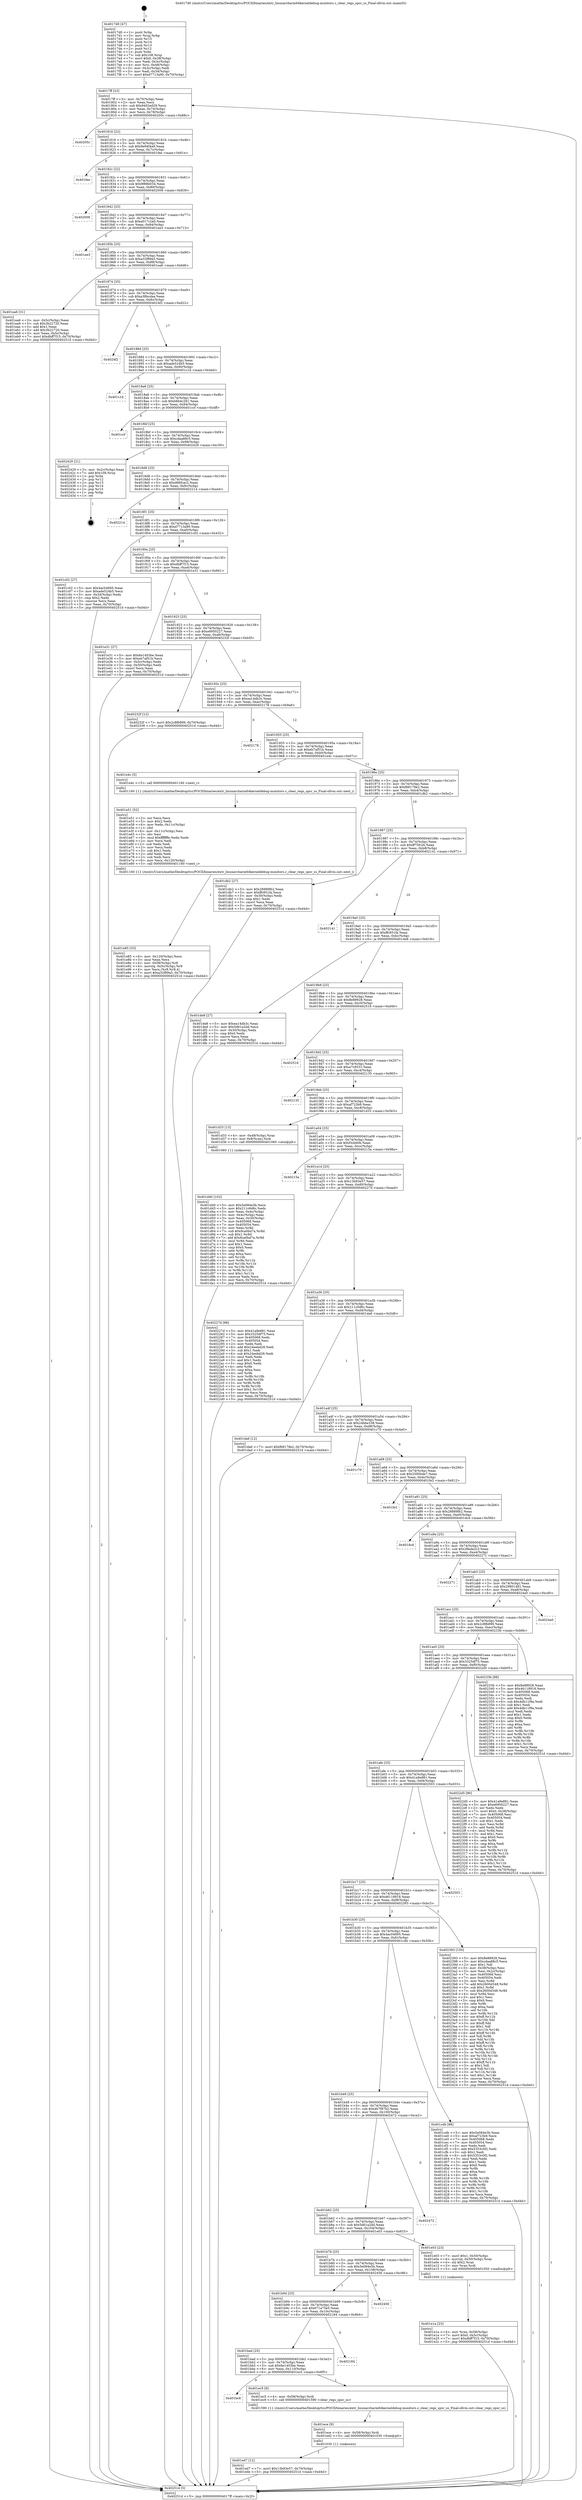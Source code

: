 digraph "0x4017d0" {
  label = "0x4017d0 (/mnt/c/Users/mathe/Desktop/tcc/POCII/binaries/extr_linuxarcharm64kerneldebug-monitors.c_clear_regs_spsr_ss_Final-ollvm.out::main(0))"
  labelloc = "t"
  node[shape=record]

  Entry [label="",width=0.3,height=0.3,shape=circle,fillcolor=black,style=filled]
  "0x4017ff" [label="{
     0x4017ff [23]\l
     | [instrs]\l
     &nbsp;&nbsp;0x4017ff \<+3\>: mov -0x70(%rbp),%eax\l
     &nbsp;&nbsp;0x401802 \<+2\>: mov %eax,%ecx\l
     &nbsp;&nbsp;0x401804 \<+6\>: sub $0x9402ed29,%ecx\l
     &nbsp;&nbsp;0x40180a \<+3\>: mov %eax,-0x74(%rbp)\l
     &nbsp;&nbsp;0x40180d \<+3\>: mov %ecx,-0x78(%rbp)\l
     &nbsp;&nbsp;0x401810 \<+6\>: je 000000000040205c \<main+0x88c\>\l
  }"]
  "0x40205c" [label="{
     0x40205c\l
  }", style=dashed]
  "0x401816" [label="{
     0x401816 [22]\l
     | [instrs]\l
     &nbsp;&nbsp;0x401816 \<+5\>: jmp 000000000040181b \<main+0x4b\>\l
     &nbsp;&nbsp;0x40181b \<+3\>: mov -0x74(%rbp),%eax\l
     &nbsp;&nbsp;0x40181e \<+5\>: sub $0x9e94f4a9,%eax\l
     &nbsp;&nbsp;0x401823 \<+3\>: mov %eax,-0x7c(%rbp)\l
     &nbsp;&nbsp;0x401826 \<+6\>: je 0000000000401fee \<main+0x81e\>\l
  }"]
  Exit [label="",width=0.3,height=0.3,shape=circle,fillcolor=black,style=filled,peripheries=2]
  "0x401fee" [label="{
     0x401fee\l
  }", style=dashed]
  "0x40182c" [label="{
     0x40182c [22]\l
     | [instrs]\l
     &nbsp;&nbsp;0x40182c \<+5\>: jmp 0000000000401831 \<main+0x61\>\l
     &nbsp;&nbsp;0x401831 \<+3\>: mov -0x74(%rbp),%eax\l
     &nbsp;&nbsp;0x401834 \<+5\>: sub $0x9f88b034,%eax\l
     &nbsp;&nbsp;0x401839 \<+3\>: mov %eax,-0x80(%rbp)\l
     &nbsp;&nbsp;0x40183c \<+6\>: je 0000000000402009 \<main+0x839\>\l
  }"]
  "0x401ed7" [label="{
     0x401ed7 [12]\l
     | [instrs]\l
     &nbsp;&nbsp;0x401ed7 \<+7\>: movl $0x13b93e57,-0x70(%rbp)\l
     &nbsp;&nbsp;0x401ede \<+5\>: jmp 000000000040251d \<main+0xd4d\>\l
  }"]
  "0x402009" [label="{
     0x402009\l
  }", style=dashed]
  "0x401842" [label="{
     0x401842 [25]\l
     | [instrs]\l
     &nbsp;&nbsp;0x401842 \<+5\>: jmp 0000000000401847 \<main+0x77\>\l
     &nbsp;&nbsp;0x401847 \<+3\>: mov -0x74(%rbp),%eax\l
     &nbsp;&nbsp;0x40184a \<+5\>: sub $0xa017c2a0,%eax\l
     &nbsp;&nbsp;0x40184f \<+6\>: mov %eax,-0x84(%rbp)\l
     &nbsp;&nbsp;0x401855 \<+6\>: je 0000000000401ee3 \<main+0x713\>\l
  }"]
  "0x401ece" [label="{
     0x401ece [9]\l
     | [instrs]\l
     &nbsp;&nbsp;0x401ece \<+4\>: mov -0x58(%rbp),%rdi\l
     &nbsp;&nbsp;0x401ed2 \<+5\>: call 0000000000401030 \<free@plt\>\l
     | [calls]\l
     &nbsp;&nbsp;0x401030 \{1\} (unknown)\l
  }"]
  "0x401ee3" [label="{
     0x401ee3\l
  }", style=dashed]
  "0x40185b" [label="{
     0x40185b [25]\l
     | [instrs]\l
     &nbsp;&nbsp;0x40185b \<+5\>: jmp 0000000000401860 \<main+0x90\>\l
     &nbsp;&nbsp;0x401860 \<+3\>: mov -0x74(%rbp),%eax\l
     &nbsp;&nbsp;0x401863 \<+5\>: sub $0xa32f89a5,%eax\l
     &nbsp;&nbsp;0x401868 \<+6\>: mov %eax,-0x88(%rbp)\l
     &nbsp;&nbsp;0x40186e \<+6\>: je 0000000000401ea6 \<main+0x6d6\>\l
  }"]
  "0x401bc6" [label="{
     0x401bc6\l
  }", style=dashed]
  "0x401ea6" [label="{
     0x401ea6 [31]\l
     | [instrs]\l
     &nbsp;&nbsp;0x401ea6 \<+3\>: mov -0x5c(%rbp),%eax\l
     &nbsp;&nbsp;0x401ea9 \<+5\>: sub $0x3b22720,%eax\l
     &nbsp;&nbsp;0x401eae \<+3\>: add $0x1,%eax\l
     &nbsp;&nbsp;0x401eb1 \<+5\>: add $0x3b22720,%eax\l
     &nbsp;&nbsp;0x401eb6 \<+3\>: mov %eax,-0x5c(%rbp)\l
     &nbsp;&nbsp;0x401eb9 \<+7\>: movl $0xdbff7f15,-0x70(%rbp)\l
     &nbsp;&nbsp;0x401ec0 \<+5\>: jmp 000000000040251d \<main+0xd4d\>\l
  }"]
  "0x401874" [label="{
     0x401874 [25]\l
     | [instrs]\l
     &nbsp;&nbsp;0x401874 \<+5\>: jmp 0000000000401879 \<main+0xa9\>\l
     &nbsp;&nbsp;0x401879 \<+3\>: mov -0x74(%rbp),%eax\l
     &nbsp;&nbsp;0x40187c \<+5\>: sub $0xa38bcdaa,%eax\l
     &nbsp;&nbsp;0x401881 \<+6\>: mov %eax,-0x8c(%rbp)\l
     &nbsp;&nbsp;0x401887 \<+6\>: je 00000000004024f2 \<main+0xd22\>\l
  }"]
  "0x401ec5" [label="{
     0x401ec5 [9]\l
     | [instrs]\l
     &nbsp;&nbsp;0x401ec5 \<+4\>: mov -0x58(%rbp),%rdi\l
     &nbsp;&nbsp;0x401ec9 \<+5\>: call 0000000000401590 \<clear_regs_spsr_ss\>\l
     | [calls]\l
     &nbsp;&nbsp;0x401590 \{1\} (/mnt/c/Users/mathe/Desktop/tcc/POCII/binaries/extr_linuxarcharm64kerneldebug-monitors.c_clear_regs_spsr_ss_Final-ollvm.out::clear_regs_spsr_ss)\l
  }"]
  "0x4024f2" [label="{
     0x4024f2\l
  }", style=dashed]
  "0x40188d" [label="{
     0x40188d [25]\l
     | [instrs]\l
     &nbsp;&nbsp;0x40188d \<+5\>: jmp 0000000000401892 \<main+0xc2\>\l
     &nbsp;&nbsp;0x401892 \<+3\>: mov -0x74(%rbp),%eax\l
     &nbsp;&nbsp;0x401895 \<+5\>: sub $0xade524b5,%eax\l
     &nbsp;&nbsp;0x40189a \<+6\>: mov %eax,-0x90(%rbp)\l
     &nbsp;&nbsp;0x4018a0 \<+6\>: je 0000000000401c1d \<main+0x44d\>\l
  }"]
  "0x401bad" [label="{
     0x401bad [25]\l
     | [instrs]\l
     &nbsp;&nbsp;0x401bad \<+5\>: jmp 0000000000401bb2 \<main+0x3e2\>\l
     &nbsp;&nbsp;0x401bb2 \<+3\>: mov -0x74(%rbp),%eax\l
     &nbsp;&nbsp;0x401bb5 \<+5\>: sub $0x6e1403be,%eax\l
     &nbsp;&nbsp;0x401bba \<+6\>: mov %eax,-0x110(%rbp)\l
     &nbsp;&nbsp;0x401bc0 \<+6\>: je 0000000000401ec5 \<main+0x6f5\>\l
  }"]
  "0x401c1d" [label="{
     0x401c1d\l
  }", style=dashed]
  "0x4018a6" [label="{
     0x4018a6 [25]\l
     | [instrs]\l
     &nbsp;&nbsp;0x4018a6 \<+5\>: jmp 00000000004018ab \<main+0xdb\>\l
     &nbsp;&nbsp;0x4018ab \<+3\>: mov -0x74(%rbp),%eax\l
     &nbsp;&nbsp;0x4018ae \<+5\>: sub $0xb6b4c281,%eax\l
     &nbsp;&nbsp;0x4018b3 \<+6\>: mov %eax,-0x94(%rbp)\l
     &nbsp;&nbsp;0x4018b9 \<+6\>: je 0000000000401ccf \<main+0x4ff\>\l
  }"]
  "0x402184" [label="{
     0x402184\l
  }", style=dashed]
  "0x401ccf" [label="{
     0x401ccf\l
  }", style=dashed]
  "0x4018bf" [label="{
     0x4018bf [25]\l
     | [instrs]\l
     &nbsp;&nbsp;0x4018bf \<+5\>: jmp 00000000004018c4 \<main+0xf4\>\l
     &nbsp;&nbsp;0x4018c4 \<+3\>: mov -0x74(%rbp),%eax\l
     &nbsp;&nbsp;0x4018c7 \<+5\>: sub $0xcdaa88c5,%eax\l
     &nbsp;&nbsp;0x4018cc \<+6\>: mov %eax,-0x98(%rbp)\l
     &nbsp;&nbsp;0x4018d2 \<+6\>: je 0000000000402429 \<main+0xc59\>\l
  }"]
  "0x401b94" [label="{
     0x401b94 [25]\l
     | [instrs]\l
     &nbsp;&nbsp;0x401b94 \<+5\>: jmp 0000000000401b99 \<main+0x3c9\>\l
     &nbsp;&nbsp;0x401b99 \<+3\>: mov -0x74(%rbp),%eax\l
     &nbsp;&nbsp;0x401b9c \<+5\>: sub $0x671a75e5,%eax\l
     &nbsp;&nbsp;0x401ba1 \<+6\>: mov %eax,-0x10c(%rbp)\l
     &nbsp;&nbsp;0x401ba7 \<+6\>: je 0000000000402184 \<main+0x9b4\>\l
  }"]
  "0x402429" [label="{
     0x402429 [21]\l
     | [instrs]\l
     &nbsp;&nbsp;0x402429 \<+3\>: mov -0x2c(%rbp),%eax\l
     &nbsp;&nbsp;0x40242c \<+7\>: add $0x108,%rsp\l
     &nbsp;&nbsp;0x402433 \<+1\>: pop %rbx\l
     &nbsp;&nbsp;0x402434 \<+2\>: pop %r12\l
     &nbsp;&nbsp;0x402436 \<+2\>: pop %r13\l
     &nbsp;&nbsp;0x402438 \<+2\>: pop %r14\l
     &nbsp;&nbsp;0x40243a \<+2\>: pop %r15\l
     &nbsp;&nbsp;0x40243c \<+1\>: pop %rbp\l
     &nbsp;&nbsp;0x40243d \<+1\>: ret\l
  }"]
  "0x4018d8" [label="{
     0x4018d8 [25]\l
     | [instrs]\l
     &nbsp;&nbsp;0x4018d8 \<+5\>: jmp 00000000004018dd \<main+0x10d\>\l
     &nbsp;&nbsp;0x4018dd \<+3\>: mov -0x74(%rbp),%eax\l
     &nbsp;&nbsp;0x4018e0 \<+5\>: sub $0xd66fcac2,%eax\l
     &nbsp;&nbsp;0x4018e5 \<+6\>: mov %eax,-0x9c(%rbp)\l
     &nbsp;&nbsp;0x4018eb \<+6\>: je 0000000000402214 \<main+0xa44\>\l
  }"]
  "0x402456" [label="{
     0x402456\l
  }", style=dashed]
  "0x402214" [label="{
     0x402214\l
  }", style=dashed]
  "0x4018f1" [label="{
     0x4018f1 [25]\l
     | [instrs]\l
     &nbsp;&nbsp;0x4018f1 \<+5\>: jmp 00000000004018f6 \<main+0x126\>\l
     &nbsp;&nbsp;0x4018f6 \<+3\>: mov -0x74(%rbp),%eax\l
     &nbsp;&nbsp;0x4018f9 \<+5\>: sub $0xd7713a90,%eax\l
     &nbsp;&nbsp;0x4018fe \<+6\>: mov %eax,-0xa0(%rbp)\l
     &nbsp;&nbsp;0x401904 \<+6\>: je 0000000000401c02 \<main+0x432\>\l
  }"]
  "0x401e85" [label="{
     0x401e85 [33]\l
     | [instrs]\l
     &nbsp;&nbsp;0x401e85 \<+6\>: mov -0x120(%rbp),%ecx\l
     &nbsp;&nbsp;0x401e8b \<+3\>: imul %eax,%ecx\l
     &nbsp;&nbsp;0x401e8e \<+4\>: mov -0x58(%rbp),%r8\l
     &nbsp;&nbsp;0x401e92 \<+4\>: movslq -0x5c(%rbp),%r9\l
     &nbsp;&nbsp;0x401e96 \<+4\>: mov %ecx,(%r8,%r9,4)\l
     &nbsp;&nbsp;0x401e9a \<+7\>: movl $0xa32f89a5,-0x70(%rbp)\l
     &nbsp;&nbsp;0x401ea1 \<+5\>: jmp 000000000040251d \<main+0xd4d\>\l
  }"]
  "0x401c02" [label="{
     0x401c02 [27]\l
     | [instrs]\l
     &nbsp;&nbsp;0x401c02 \<+5\>: mov $0x4ac04895,%eax\l
     &nbsp;&nbsp;0x401c07 \<+5\>: mov $0xade524b5,%ecx\l
     &nbsp;&nbsp;0x401c0c \<+3\>: mov -0x34(%rbp),%edx\l
     &nbsp;&nbsp;0x401c0f \<+3\>: cmp $0x2,%edx\l
     &nbsp;&nbsp;0x401c12 \<+3\>: cmovne %ecx,%eax\l
     &nbsp;&nbsp;0x401c15 \<+3\>: mov %eax,-0x70(%rbp)\l
     &nbsp;&nbsp;0x401c18 \<+5\>: jmp 000000000040251d \<main+0xd4d\>\l
  }"]
  "0x40190a" [label="{
     0x40190a [25]\l
     | [instrs]\l
     &nbsp;&nbsp;0x40190a \<+5\>: jmp 000000000040190f \<main+0x13f\>\l
     &nbsp;&nbsp;0x40190f \<+3\>: mov -0x74(%rbp),%eax\l
     &nbsp;&nbsp;0x401912 \<+5\>: sub $0xdbff7f15,%eax\l
     &nbsp;&nbsp;0x401917 \<+6\>: mov %eax,-0xa4(%rbp)\l
     &nbsp;&nbsp;0x40191d \<+6\>: je 0000000000401e31 \<main+0x661\>\l
  }"]
  "0x40251d" [label="{
     0x40251d [5]\l
     | [instrs]\l
     &nbsp;&nbsp;0x40251d \<+5\>: jmp 00000000004017ff \<main+0x2f\>\l
  }"]
  "0x4017d0" [label="{
     0x4017d0 [47]\l
     | [instrs]\l
     &nbsp;&nbsp;0x4017d0 \<+1\>: push %rbp\l
     &nbsp;&nbsp;0x4017d1 \<+3\>: mov %rsp,%rbp\l
     &nbsp;&nbsp;0x4017d4 \<+2\>: push %r15\l
     &nbsp;&nbsp;0x4017d6 \<+2\>: push %r14\l
     &nbsp;&nbsp;0x4017d8 \<+2\>: push %r13\l
     &nbsp;&nbsp;0x4017da \<+2\>: push %r12\l
     &nbsp;&nbsp;0x4017dc \<+1\>: push %rbx\l
     &nbsp;&nbsp;0x4017dd \<+7\>: sub $0x108,%rsp\l
     &nbsp;&nbsp;0x4017e4 \<+7\>: movl $0x0,-0x38(%rbp)\l
     &nbsp;&nbsp;0x4017eb \<+3\>: mov %edi,-0x3c(%rbp)\l
     &nbsp;&nbsp;0x4017ee \<+4\>: mov %rsi,-0x48(%rbp)\l
     &nbsp;&nbsp;0x4017f2 \<+3\>: mov -0x3c(%rbp),%edi\l
     &nbsp;&nbsp;0x4017f5 \<+3\>: mov %edi,-0x34(%rbp)\l
     &nbsp;&nbsp;0x4017f8 \<+7\>: movl $0xd7713a90,-0x70(%rbp)\l
  }"]
  "0x401e51" [label="{
     0x401e51 [52]\l
     | [instrs]\l
     &nbsp;&nbsp;0x401e51 \<+2\>: xor %ecx,%ecx\l
     &nbsp;&nbsp;0x401e53 \<+5\>: mov $0x2,%edx\l
     &nbsp;&nbsp;0x401e58 \<+6\>: mov %edx,-0x11c(%rbp)\l
     &nbsp;&nbsp;0x401e5e \<+1\>: cltd\l
     &nbsp;&nbsp;0x401e5f \<+6\>: mov -0x11c(%rbp),%esi\l
     &nbsp;&nbsp;0x401e65 \<+2\>: idiv %esi\l
     &nbsp;&nbsp;0x401e67 \<+6\>: imul $0xfffffffe,%edx,%edx\l
     &nbsp;&nbsp;0x401e6d \<+2\>: mov %ecx,%edi\l
     &nbsp;&nbsp;0x401e6f \<+2\>: sub %edx,%edi\l
     &nbsp;&nbsp;0x401e71 \<+2\>: mov %ecx,%edx\l
     &nbsp;&nbsp;0x401e73 \<+3\>: sub $0x1,%edx\l
     &nbsp;&nbsp;0x401e76 \<+2\>: add %edx,%edi\l
     &nbsp;&nbsp;0x401e78 \<+2\>: sub %edi,%ecx\l
     &nbsp;&nbsp;0x401e7a \<+6\>: mov %ecx,-0x120(%rbp)\l
     &nbsp;&nbsp;0x401e80 \<+5\>: call 0000000000401160 \<next_i\>\l
     | [calls]\l
     &nbsp;&nbsp;0x401160 \{1\} (/mnt/c/Users/mathe/Desktop/tcc/POCII/binaries/extr_linuxarcharm64kerneldebug-monitors.c_clear_regs_spsr_ss_Final-ollvm.out::next_i)\l
  }"]
  "0x401e31" [label="{
     0x401e31 [27]\l
     | [instrs]\l
     &nbsp;&nbsp;0x401e31 \<+5\>: mov $0x6e1403be,%eax\l
     &nbsp;&nbsp;0x401e36 \<+5\>: mov $0xeb7af51b,%ecx\l
     &nbsp;&nbsp;0x401e3b \<+3\>: mov -0x5c(%rbp),%edx\l
     &nbsp;&nbsp;0x401e3e \<+3\>: cmp -0x50(%rbp),%edx\l
     &nbsp;&nbsp;0x401e41 \<+3\>: cmovl %ecx,%eax\l
     &nbsp;&nbsp;0x401e44 \<+3\>: mov %eax,-0x70(%rbp)\l
     &nbsp;&nbsp;0x401e47 \<+5\>: jmp 000000000040251d \<main+0xd4d\>\l
  }"]
  "0x401923" [label="{
     0x401923 [25]\l
     | [instrs]\l
     &nbsp;&nbsp;0x401923 \<+5\>: jmp 0000000000401928 \<main+0x158\>\l
     &nbsp;&nbsp;0x401928 \<+3\>: mov -0x74(%rbp),%eax\l
     &nbsp;&nbsp;0x40192b \<+5\>: sub $0xe6950227,%eax\l
     &nbsp;&nbsp;0x401930 \<+6\>: mov %eax,-0xa8(%rbp)\l
     &nbsp;&nbsp;0x401936 \<+6\>: je 000000000040232f \<main+0xb5f\>\l
  }"]
  "0x401e1a" [label="{
     0x401e1a [23]\l
     | [instrs]\l
     &nbsp;&nbsp;0x401e1a \<+4\>: mov %rax,-0x58(%rbp)\l
     &nbsp;&nbsp;0x401e1e \<+7\>: movl $0x0,-0x5c(%rbp)\l
     &nbsp;&nbsp;0x401e25 \<+7\>: movl $0xdbff7f15,-0x70(%rbp)\l
     &nbsp;&nbsp;0x401e2c \<+5\>: jmp 000000000040251d \<main+0xd4d\>\l
  }"]
  "0x40232f" [label="{
     0x40232f [12]\l
     | [instrs]\l
     &nbsp;&nbsp;0x40232f \<+7\>: movl $0x2c8fb899,-0x70(%rbp)\l
     &nbsp;&nbsp;0x402336 \<+5\>: jmp 000000000040251d \<main+0xd4d\>\l
  }"]
  "0x40193c" [label="{
     0x40193c [25]\l
     | [instrs]\l
     &nbsp;&nbsp;0x40193c \<+5\>: jmp 0000000000401941 \<main+0x171\>\l
     &nbsp;&nbsp;0x401941 \<+3\>: mov -0x74(%rbp),%eax\l
     &nbsp;&nbsp;0x401944 \<+5\>: sub $0xea14db3c,%eax\l
     &nbsp;&nbsp;0x401949 \<+6\>: mov %eax,-0xac(%rbp)\l
     &nbsp;&nbsp;0x40194f \<+6\>: je 0000000000402178 \<main+0x9a8\>\l
  }"]
  "0x401b7b" [label="{
     0x401b7b [25]\l
     | [instrs]\l
     &nbsp;&nbsp;0x401b7b \<+5\>: jmp 0000000000401b80 \<main+0x3b0\>\l
     &nbsp;&nbsp;0x401b80 \<+3\>: mov -0x74(%rbp),%eax\l
     &nbsp;&nbsp;0x401b83 \<+5\>: sub $0x5e084e3b,%eax\l
     &nbsp;&nbsp;0x401b88 \<+6\>: mov %eax,-0x108(%rbp)\l
     &nbsp;&nbsp;0x401b8e \<+6\>: je 0000000000402456 \<main+0xc86\>\l
  }"]
  "0x402178" [label="{
     0x402178\l
  }", style=dashed]
  "0x401955" [label="{
     0x401955 [25]\l
     | [instrs]\l
     &nbsp;&nbsp;0x401955 \<+5\>: jmp 000000000040195a \<main+0x18a\>\l
     &nbsp;&nbsp;0x40195a \<+3\>: mov -0x74(%rbp),%eax\l
     &nbsp;&nbsp;0x40195d \<+5\>: sub $0xeb7af51b,%eax\l
     &nbsp;&nbsp;0x401962 \<+6\>: mov %eax,-0xb0(%rbp)\l
     &nbsp;&nbsp;0x401968 \<+6\>: je 0000000000401e4c \<main+0x67c\>\l
  }"]
  "0x401e03" [label="{
     0x401e03 [23]\l
     | [instrs]\l
     &nbsp;&nbsp;0x401e03 \<+7\>: movl $0x1,-0x50(%rbp)\l
     &nbsp;&nbsp;0x401e0a \<+4\>: movslq -0x50(%rbp),%rax\l
     &nbsp;&nbsp;0x401e0e \<+4\>: shl $0x2,%rax\l
     &nbsp;&nbsp;0x401e12 \<+3\>: mov %rax,%rdi\l
     &nbsp;&nbsp;0x401e15 \<+5\>: call 0000000000401050 \<malloc@plt\>\l
     | [calls]\l
     &nbsp;&nbsp;0x401050 \{1\} (unknown)\l
  }"]
  "0x401e4c" [label="{
     0x401e4c [5]\l
     | [instrs]\l
     &nbsp;&nbsp;0x401e4c \<+5\>: call 0000000000401160 \<next_i\>\l
     | [calls]\l
     &nbsp;&nbsp;0x401160 \{1\} (/mnt/c/Users/mathe/Desktop/tcc/POCII/binaries/extr_linuxarcharm64kerneldebug-monitors.c_clear_regs_spsr_ss_Final-ollvm.out::next_i)\l
  }"]
  "0x40196e" [label="{
     0x40196e [25]\l
     | [instrs]\l
     &nbsp;&nbsp;0x40196e \<+5\>: jmp 0000000000401973 \<main+0x1a3\>\l
     &nbsp;&nbsp;0x401973 \<+3\>: mov -0x74(%rbp),%eax\l
     &nbsp;&nbsp;0x401976 \<+5\>: sub $0xf68179e2,%eax\l
     &nbsp;&nbsp;0x40197b \<+6\>: mov %eax,-0xb4(%rbp)\l
     &nbsp;&nbsp;0x401981 \<+6\>: je 0000000000401db2 \<main+0x5e2\>\l
  }"]
  "0x401b62" [label="{
     0x401b62 [25]\l
     | [instrs]\l
     &nbsp;&nbsp;0x401b62 \<+5\>: jmp 0000000000401b67 \<main+0x397\>\l
     &nbsp;&nbsp;0x401b67 \<+3\>: mov -0x74(%rbp),%eax\l
     &nbsp;&nbsp;0x401b6a \<+5\>: sub $0x5d61a2dd,%eax\l
     &nbsp;&nbsp;0x401b6f \<+6\>: mov %eax,-0x104(%rbp)\l
     &nbsp;&nbsp;0x401b75 \<+6\>: je 0000000000401e03 \<main+0x633\>\l
  }"]
  "0x401db2" [label="{
     0x401db2 [27]\l
     | [instrs]\l
     &nbsp;&nbsp;0x401db2 \<+5\>: mov $0x28889fb2,%eax\l
     &nbsp;&nbsp;0x401db7 \<+5\>: mov $0xffc951fa,%ecx\l
     &nbsp;&nbsp;0x401dbc \<+3\>: mov -0x30(%rbp),%edx\l
     &nbsp;&nbsp;0x401dbf \<+3\>: cmp $0x1,%edx\l
     &nbsp;&nbsp;0x401dc2 \<+3\>: cmovl %ecx,%eax\l
     &nbsp;&nbsp;0x401dc5 \<+3\>: mov %eax,-0x70(%rbp)\l
     &nbsp;&nbsp;0x401dc8 \<+5\>: jmp 000000000040251d \<main+0xd4d\>\l
  }"]
  "0x401987" [label="{
     0x401987 [25]\l
     | [instrs]\l
     &nbsp;&nbsp;0x401987 \<+5\>: jmp 000000000040198c \<main+0x1bc\>\l
     &nbsp;&nbsp;0x40198c \<+3\>: mov -0x74(%rbp),%eax\l
     &nbsp;&nbsp;0x40198f \<+5\>: sub $0xff75fc2b,%eax\l
     &nbsp;&nbsp;0x401994 \<+6\>: mov %eax,-0xb8(%rbp)\l
     &nbsp;&nbsp;0x40199a \<+6\>: je 0000000000402141 \<main+0x971\>\l
  }"]
  "0x402472" [label="{
     0x402472\l
  }", style=dashed]
  "0x402141" [label="{
     0x402141\l
  }", style=dashed]
  "0x4019a0" [label="{
     0x4019a0 [25]\l
     | [instrs]\l
     &nbsp;&nbsp;0x4019a0 \<+5\>: jmp 00000000004019a5 \<main+0x1d5\>\l
     &nbsp;&nbsp;0x4019a5 \<+3\>: mov -0x74(%rbp),%eax\l
     &nbsp;&nbsp;0x4019a8 \<+5\>: sub $0xffc951fa,%eax\l
     &nbsp;&nbsp;0x4019ad \<+6\>: mov %eax,-0xbc(%rbp)\l
     &nbsp;&nbsp;0x4019b3 \<+6\>: je 0000000000401de8 \<main+0x618\>\l
  }"]
  "0x401d40" [label="{
     0x401d40 [102]\l
     | [instrs]\l
     &nbsp;&nbsp;0x401d40 \<+5\>: mov $0x5e084e3b,%ecx\l
     &nbsp;&nbsp;0x401d45 \<+5\>: mov $0x211c6d6c,%edx\l
     &nbsp;&nbsp;0x401d4a \<+3\>: mov %eax,-0x4c(%rbp)\l
     &nbsp;&nbsp;0x401d4d \<+3\>: mov -0x4c(%rbp),%eax\l
     &nbsp;&nbsp;0x401d50 \<+3\>: mov %eax,-0x30(%rbp)\l
     &nbsp;&nbsp;0x401d53 \<+7\>: mov 0x405068,%eax\l
     &nbsp;&nbsp;0x401d5a \<+7\>: mov 0x405054,%esi\l
     &nbsp;&nbsp;0x401d61 \<+3\>: mov %eax,%r8d\l
     &nbsp;&nbsp;0x401d64 \<+7\>: sub $0x9ca0bd7a,%r8d\l
     &nbsp;&nbsp;0x401d6b \<+4\>: sub $0x1,%r8d\l
     &nbsp;&nbsp;0x401d6f \<+7\>: add $0x9ca0bd7a,%r8d\l
     &nbsp;&nbsp;0x401d76 \<+4\>: imul %r8d,%eax\l
     &nbsp;&nbsp;0x401d7a \<+3\>: and $0x1,%eax\l
     &nbsp;&nbsp;0x401d7d \<+3\>: cmp $0x0,%eax\l
     &nbsp;&nbsp;0x401d80 \<+4\>: sete %r9b\l
     &nbsp;&nbsp;0x401d84 \<+3\>: cmp $0xa,%esi\l
     &nbsp;&nbsp;0x401d87 \<+4\>: setl %r10b\l
     &nbsp;&nbsp;0x401d8b \<+3\>: mov %r9b,%r11b\l
     &nbsp;&nbsp;0x401d8e \<+3\>: and %r10b,%r11b\l
     &nbsp;&nbsp;0x401d91 \<+3\>: xor %r10b,%r9b\l
     &nbsp;&nbsp;0x401d94 \<+3\>: or %r9b,%r11b\l
     &nbsp;&nbsp;0x401d97 \<+4\>: test $0x1,%r11b\l
     &nbsp;&nbsp;0x401d9b \<+3\>: cmovne %edx,%ecx\l
     &nbsp;&nbsp;0x401d9e \<+3\>: mov %ecx,-0x70(%rbp)\l
     &nbsp;&nbsp;0x401da1 \<+5\>: jmp 000000000040251d \<main+0xd4d\>\l
  }"]
  "0x401de8" [label="{
     0x401de8 [27]\l
     | [instrs]\l
     &nbsp;&nbsp;0x401de8 \<+5\>: mov $0xea14db3c,%eax\l
     &nbsp;&nbsp;0x401ded \<+5\>: mov $0x5d61a2dd,%ecx\l
     &nbsp;&nbsp;0x401df2 \<+3\>: mov -0x30(%rbp),%edx\l
     &nbsp;&nbsp;0x401df5 \<+3\>: cmp $0x0,%edx\l
     &nbsp;&nbsp;0x401df8 \<+3\>: cmove %ecx,%eax\l
     &nbsp;&nbsp;0x401dfb \<+3\>: mov %eax,-0x70(%rbp)\l
     &nbsp;&nbsp;0x401dfe \<+5\>: jmp 000000000040251d \<main+0xd4d\>\l
  }"]
  "0x4019b9" [label="{
     0x4019b9 [25]\l
     | [instrs]\l
     &nbsp;&nbsp;0x4019b9 \<+5\>: jmp 00000000004019be \<main+0x1ee\>\l
     &nbsp;&nbsp;0x4019be \<+3\>: mov -0x74(%rbp),%eax\l
     &nbsp;&nbsp;0x4019c1 \<+5\>: sub $0x8e88928,%eax\l
     &nbsp;&nbsp;0x4019c6 \<+6\>: mov %eax,-0xc0(%rbp)\l
     &nbsp;&nbsp;0x4019cc \<+6\>: je 0000000000402516 \<main+0xd46\>\l
  }"]
  "0x401b49" [label="{
     0x401b49 [25]\l
     | [instrs]\l
     &nbsp;&nbsp;0x401b49 \<+5\>: jmp 0000000000401b4e \<main+0x37e\>\l
     &nbsp;&nbsp;0x401b4e \<+3\>: mov -0x74(%rbp),%eax\l
     &nbsp;&nbsp;0x401b51 \<+5\>: sub $0x4b7f97b2,%eax\l
     &nbsp;&nbsp;0x401b56 \<+6\>: mov %eax,-0x100(%rbp)\l
     &nbsp;&nbsp;0x401b5c \<+6\>: je 0000000000402472 \<main+0xca2\>\l
  }"]
  "0x402516" [label="{
     0x402516\l
  }", style=dashed]
  "0x4019d2" [label="{
     0x4019d2 [25]\l
     | [instrs]\l
     &nbsp;&nbsp;0x4019d2 \<+5\>: jmp 00000000004019d7 \<main+0x207\>\l
     &nbsp;&nbsp;0x4019d7 \<+3\>: mov -0x74(%rbp),%eax\l
     &nbsp;&nbsp;0x4019da \<+5\>: sub $0xa7c9331,%eax\l
     &nbsp;&nbsp;0x4019df \<+6\>: mov %eax,-0xc4(%rbp)\l
     &nbsp;&nbsp;0x4019e5 \<+6\>: je 0000000000402135 \<main+0x965\>\l
  }"]
  "0x401cdb" [label="{
     0x401cdb [88]\l
     | [instrs]\l
     &nbsp;&nbsp;0x401cdb \<+5\>: mov $0x5e084e3b,%eax\l
     &nbsp;&nbsp;0x401ce0 \<+5\>: mov $0xaf723b9,%ecx\l
     &nbsp;&nbsp;0x401ce5 \<+7\>: mov 0x405068,%edx\l
     &nbsp;&nbsp;0x401cec \<+7\>: mov 0x405054,%esi\l
     &nbsp;&nbsp;0x401cf3 \<+2\>: mov %edx,%edi\l
     &nbsp;&nbsp;0x401cf5 \<+6\>: add $0x5353c0f2,%edi\l
     &nbsp;&nbsp;0x401cfb \<+3\>: sub $0x1,%edi\l
     &nbsp;&nbsp;0x401cfe \<+6\>: sub $0x5353c0f2,%edi\l
     &nbsp;&nbsp;0x401d04 \<+3\>: imul %edi,%edx\l
     &nbsp;&nbsp;0x401d07 \<+3\>: and $0x1,%edx\l
     &nbsp;&nbsp;0x401d0a \<+3\>: cmp $0x0,%edx\l
     &nbsp;&nbsp;0x401d0d \<+4\>: sete %r8b\l
     &nbsp;&nbsp;0x401d11 \<+3\>: cmp $0xa,%esi\l
     &nbsp;&nbsp;0x401d14 \<+4\>: setl %r9b\l
     &nbsp;&nbsp;0x401d18 \<+3\>: mov %r8b,%r10b\l
     &nbsp;&nbsp;0x401d1b \<+3\>: and %r9b,%r10b\l
     &nbsp;&nbsp;0x401d1e \<+3\>: xor %r9b,%r8b\l
     &nbsp;&nbsp;0x401d21 \<+3\>: or %r8b,%r10b\l
     &nbsp;&nbsp;0x401d24 \<+4\>: test $0x1,%r10b\l
     &nbsp;&nbsp;0x401d28 \<+3\>: cmovne %ecx,%eax\l
     &nbsp;&nbsp;0x401d2b \<+3\>: mov %eax,-0x70(%rbp)\l
     &nbsp;&nbsp;0x401d2e \<+5\>: jmp 000000000040251d \<main+0xd4d\>\l
  }"]
  "0x402135" [label="{
     0x402135\l
  }", style=dashed]
  "0x4019eb" [label="{
     0x4019eb [25]\l
     | [instrs]\l
     &nbsp;&nbsp;0x4019eb \<+5\>: jmp 00000000004019f0 \<main+0x220\>\l
     &nbsp;&nbsp;0x4019f0 \<+3\>: mov -0x74(%rbp),%eax\l
     &nbsp;&nbsp;0x4019f3 \<+5\>: sub $0xaf723b9,%eax\l
     &nbsp;&nbsp;0x4019f8 \<+6\>: mov %eax,-0xc8(%rbp)\l
     &nbsp;&nbsp;0x4019fe \<+6\>: je 0000000000401d33 \<main+0x563\>\l
  }"]
  "0x401b30" [label="{
     0x401b30 [25]\l
     | [instrs]\l
     &nbsp;&nbsp;0x401b30 \<+5\>: jmp 0000000000401b35 \<main+0x365\>\l
     &nbsp;&nbsp;0x401b35 \<+3\>: mov -0x74(%rbp),%eax\l
     &nbsp;&nbsp;0x401b38 \<+5\>: sub $0x4ac04895,%eax\l
     &nbsp;&nbsp;0x401b3d \<+6\>: mov %eax,-0xfc(%rbp)\l
     &nbsp;&nbsp;0x401b43 \<+6\>: je 0000000000401cdb \<main+0x50b\>\l
  }"]
  "0x401d33" [label="{
     0x401d33 [13]\l
     | [instrs]\l
     &nbsp;&nbsp;0x401d33 \<+4\>: mov -0x48(%rbp),%rax\l
     &nbsp;&nbsp;0x401d37 \<+4\>: mov 0x8(%rax),%rdi\l
     &nbsp;&nbsp;0x401d3b \<+5\>: call 0000000000401060 \<atoi@plt\>\l
     | [calls]\l
     &nbsp;&nbsp;0x401060 \{1\} (unknown)\l
  }"]
  "0x401a04" [label="{
     0x401a04 [25]\l
     | [instrs]\l
     &nbsp;&nbsp;0x401a04 \<+5\>: jmp 0000000000401a09 \<main+0x239\>\l
     &nbsp;&nbsp;0x401a09 \<+3\>: mov -0x74(%rbp),%eax\l
     &nbsp;&nbsp;0x401a0c \<+5\>: sub $0xf3cb60b,%eax\l
     &nbsp;&nbsp;0x401a11 \<+6\>: mov %eax,-0xcc(%rbp)\l
     &nbsp;&nbsp;0x401a17 \<+6\>: je 000000000040215a \<main+0x98a\>\l
  }"]
  "0x402393" [label="{
     0x402393 [150]\l
     | [instrs]\l
     &nbsp;&nbsp;0x402393 \<+5\>: mov $0x8e88928,%eax\l
     &nbsp;&nbsp;0x402398 \<+5\>: mov $0xcdaa88c5,%ecx\l
     &nbsp;&nbsp;0x40239d \<+2\>: mov $0x1,%dl\l
     &nbsp;&nbsp;0x40239f \<+3\>: mov -0x38(%rbp),%esi\l
     &nbsp;&nbsp;0x4023a2 \<+3\>: mov %esi,-0x2c(%rbp)\l
     &nbsp;&nbsp;0x4023a5 \<+7\>: mov 0x405068,%esi\l
     &nbsp;&nbsp;0x4023ac \<+7\>: mov 0x405054,%edi\l
     &nbsp;&nbsp;0x4023b3 \<+3\>: mov %esi,%r8d\l
     &nbsp;&nbsp;0x4023b6 \<+7\>: add $0x2600d348,%r8d\l
     &nbsp;&nbsp;0x4023bd \<+4\>: sub $0x1,%r8d\l
     &nbsp;&nbsp;0x4023c1 \<+7\>: sub $0x2600d348,%r8d\l
     &nbsp;&nbsp;0x4023c8 \<+4\>: imul %r8d,%esi\l
     &nbsp;&nbsp;0x4023cc \<+3\>: and $0x1,%esi\l
     &nbsp;&nbsp;0x4023cf \<+3\>: cmp $0x0,%esi\l
     &nbsp;&nbsp;0x4023d2 \<+4\>: sete %r9b\l
     &nbsp;&nbsp;0x4023d6 \<+3\>: cmp $0xa,%edi\l
     &nbsp;&nbsp;0x4023d9 \<+4\>: setl %r10b\l
     &nbsp;&nbsp;0x4023dd \<+3\>: mov %r9b,%r11b\l
     &nbsp;&nbsp;0x4023e0 \<+4\>: xor $0xff,%r11b\l
     &nbsp;&nbsp;0x4023e4 \<+3\>: mov %r10b,%bl\l
     &nbsp;&nbsp;0x4023e7 \<+3\>: xor $0xff,%bl\l
     &nbsp;&nbsp;0x4023ea \<+3\>: xor $0x1,%dl\l
     &nbsp;&nbsp;0x4023ed \<+3\>: mov %r11b,%r14b\l
     &nbsp;&nbsp;0x4023f0 \<+4\>: and $0xff,%r14b\l
     &nbsp;&nbsp;0x4023f4 \<+3\>: and %dl,%r9b\l
     &nbsp;&nbsp;0x4023f7 \<+3\>: mov %bl,%r15b\l
     &nbsp;&nbsp;0x4023fa \<+4\>: and $0xff,%r15b\l
     &nbsp;&nbsp;0x4023fe \<+3\>: and %dl,%r10b\l
     &nbsp;&nbsp;0x402401 \<+3\>: or %r9b,%r14b\l
     &nbsp;&nbsp;0x402404 \<+3\>: or %r10b,%r15b\l
     &nbsp;&nbsp;0x402407 \<+3\>: xor %r15b,%r14b\l
     &nbsp;&nbsp;0x40240a \<+3\>: or %bl,%r11b\l
     &nbsp;&nbsp;0x40240d \<+4\>: xor $0xff,%r11b\l
     &nbsp;&nbsp;0x402411 \<+3\>: or $0x1,%dl\l
     &nbsp;&nbsp;0x402414 \<+3\>: and %dl,%r11b\l
     &nbsp;&nbsp;0x402417 \<+3\>: or %r11b,%r14b\l
     &nbsp;&nbsp;0x40241a \<+4\>: test $0x1,%r14b\l
     &nbsp;&nbsp;0x40241e \<+3\>: cmovne %ecx,%eax\l
     &nbsp;&nbsp;0x402421 \<+3\>: mov %eax,-0x70(%rbp)\l
     &nbsp;&nbsp;0x402424 \<+5\>: jmp 000000000040251d \<main+0xd4d\>\l
  }"]
  "0x40215a" [label="{
     0x40215a\l
  }", style=dashed]
  "0x401a1d" [label="{
     0x401a1d [25]\l
     | [instrs]\l
     &nbsp;&nbsp;0x401a1d \<+5\>: jmp 0000000000401a22 \<main+0x252\>\l
     &nbsp;&nbsp;0x401a22 \<+3\>: mov -0x74(%rbp),%eax\l
     &nbsp;&nbsp;0x401a25 \<+5\>: sub $0x13b93e57,%eax\l
     &nbsp;&nbsp;0x401a2a \<+6\>: mov %eax,-0xd0(%rbp)\l
     &nbsp;&nbsp;0x401a30 \<+6\>: je 000000000040227d \<main+0xaad\>\l
  }"]
  "0x401b17" [label="{
     0x401b17 [25]\l
     | [instrs]\l
     &nbsp;&nbsp;0x401b17 \<+5\>: jmp 0000000000401b1c \<main+0x34c\>\l
     &nbsp;&nbsp;0x401b1c \<+3\>: mov -0x74(%rbp),%eax\l
     &nbsp;&nbsp;0x401b1f \<+5\>: sub $0x46118918,%eax\l
     &nbsp;&nbsp;0x401b24 \<+6\>: mov %eax,-0xf8(%rbp)\l
     &nbsp;&nbsp;0x401b2a \<+6\>: je 0000000000402393 \<main+0xbc3\>\l
  }"]
  "0x40227d" [label="{
     0x40227d [88]\l
     | [instrs]\l
     &nbsp;&nbsp;0x40227d \<+5\>: mov $0x41a9e881,%eax\l
     &nbsp;&nbsp;0x402282 \<+5\>: mov $0x3325df75,%ecx\l
     &nbsp;&nbsp;0x402287 \<+7\>: mov 0x405068,%edx\l
     &nbsp;&nbsp;0x40228e \<+7\>: mov 0x405054,%esi\l
     &nbsp;&nbsp;0x402295 \<+2\>: mov %edx,%edi\l
     &nbsp;&nbsp;0x402297 \<+6\>: add $0x24eebd28,%edi\l
     &nbsp;&nbsp;0x40229d \<+3\>: sub $0x1,%edi\l
     &nbsp;&nbsp;0x4022a0 \<+6\>: sub $0x24eebd28,%edi\l
     &nbsp;&nbsp;0x4022a6 \<+3\>: imul %edi,%edx\l
     &nbsp;&nbsp;0x4022a9 \<+3\>: and $0x1,%edx\l
     &nbsp;&nbsp;0x4022ac \<+3\>: cmp $0x0,%edx\l
     &nbsp;&nbsp;0x4022af \<+4\>: sete %r8b\l
     &nbsp;&nbsp;0x4022b3 \<+3\>: cmp $0xa,%esi\l
     &nbsp;&nbsp;0x4022b6 \<+4\>: setl %r9b\l
     &nbsp;&nbsp;0x4022ba \<+3\>: mov %r8b,%r10b\l
     &nbsp;&nbsp;0x4022bd \<+3\>: and %r9b,%r10b\l
     &nbsp;&nbsp;0x4022c0 \<+3\>: xor %r9b,%r8b\l
     &nbsp;&nbsp;0x4022c3 \<+3\>: or %r8b,%r10b\l
     &nbsp;&nbsp;0x4022c6 \<+4\>: test $0x1,%r10b\l
     &nbsp;&nbsp;0x4022ca \<+3\>: cmovne %ecx,%eax\l
     &nbsp;&nbsp;0x4022cd \<+3\>: mov %eax,-0x70(%rbp)\l
     &nbsp;&nbsp;0x4022d0 \<+5\>: jmp 000000000040251d \<main+0xd4d\>\l
  }"]
  "0x401a36" [label="{
     0x401a36 [25]\l
     | [instrs]\l
     &nbsp;&nbsp;0x401a36 \<+5\>: jmp 0000000000401a3b \<main+0x26b\>\l
     &nbsp;&nbsp;0x401a3b \<+3\>: mov -0x74(%rbp),%eax\l
     &nbsp;&nbsp;0x401a3e \<+5\>: sub $0x211c6d6c,%eax\l
     &nbsp;&nbsp;0x401a43 \<+6\>: mov %eax,-0xd4(%rbp)\l
     &nbsp;&nbsp;0x401a49 \<+6\>: je 0000000000401da6 \<main+0x5d6\>\l
  }"]
  "0x402503" [label="{
     0x402503\l
  }", style=dashed]
  "0x401da6" [label="{
     0x401da6 [12]\l
     | [instrs]\l
     &nbsp;&nbsp;0x401da6 \<+7\>: movl $0xf68179e2,-0x70(%rbp)\l
     &nbsp;&nbsp;0x401dad \<+5\>: jmp 000000000040251d \<main+0xd4d\>\l
  }"]
  "0x401a4f" [label="{
     0x401a4f [25]\l
     | [instrs]\l
     &nbsp;&nbsp;0x401a4f \<+5\>: jmp 0000000000401a54 \<main+0x284\>\l
     &nbsp;&nbsp;0x401a54 \<+3\>: mov -0x74(%rbp),%eax\l
     &nbsp;&nbsp;0x401a57 \<+5\>: sub $0x24bbe338,%eax\l
     &nbsp;&nbsp;0x401a5c \<+6\>: mov %eax,-0xd8(%rbp)\l
     &nbsp;&nbsp;0x401a62 \<+6\>: je 0000000000401c70 \<main+0x4a0\>\l
  }"]
  "0x401afe" [label="{
     0x401afe [25]\l
     | [instrs]\l
     &nbsp;&nbsp;0x401afe \<+5\>: jmp 0000000000401b03 \<main+0x333\>\l
     &nbsp;&nbsp;0x401b03 \<+3\>: mov -0x74(%rbp),%eax\l
     &nbsp;&nbsp;0x401b06 \<+5\>: sub $0x41a9e881,%eax\l
     &nbsp;&nbsp;0x401b0b \<+6\>: mov %eax,-0xf4(%rbp)\l
     &nbsp;&nbsp;0x401b11 \<+6\>: je 0000000000402503 \<main+0xd33\>\l
  }"]
  "0x401c70" [label="{
     0x401c70\l
  }", style=dashed]
  "0x401a68" [label="{
     0x401a68 [25]\l
     | [instrs]\l
     &nbsp;&nbsp;0x401a68 \<+5\>: jmp 0000000000401a6d \<main+0x29d\>\l
     &nbsp;&nbsp;0x401a6d \<+3\>: mov -0x74(%rbp),%eax\l
     &nbsp;&nbsp;0x401a70 \<+5\>: sub $0x2595b4e7,%eax\l
     &nbsp;&nbsp;0x401a75 \<+6\>: mov %eax,-0xdc(%rbp)\l
     &nbsp;&nbsp;0x401a7b \<+6\>: je 0000000000401fe2 \<main+0x812\>\l
  }"]
  "0x4022d5" [label="{
     0x4022d5 [90]\l
     | [instrs]\l
     &nbsp;&nbsp;0x4022d5 \<+5\>: mov $0x41a9e881,%eax\l
     &nbsp;&nbsp;0x4022da \<+5\>: mov $0xe6950227,%ecx\l
     &nbsp;&nbsp;0x4022df \<+2\>: xor %edx,%edx\l
     &nbsp;&nbsp;0x4022e1 \<+7\>: movl $0x0,-0x38(%rbp)\l
     &nbsp;&nbsp;0x4022e8 \<+7\>: mov 0x405068,%esi\l
     &nbsp;&nbsp;0x4022ef \<+7\>: mov 0x405054,%edi\l
     &nbsp;&nbsp;0x4022f6 \<+3\>: sub $0x1,%edx\l
     &nbsp;&nbsp;0x4022f9 \<+3\>: mov %esi,%r8d\l
     &nbsp;&nbsp;0x4022fc \<+3\>: add %edx,%r8d\l
     &nbsp;&nbsp;0x4022ff \<+4\>: imul %r8d,%esi\l
     &nbsp;&nbsp;0x402303 \<+3\>: and $0x1,%esi\l
     &nbsp;&nbsp;0x402306 \<+3\>: cmp $0x0,%esi\l
     &nbsp;&nbsp;0x402309 \<+4\>: sete %r9b\l
     &nbsp;&nbsp;0x40230d \<+3\>: cmp $0xa,%edi\l
     &nbsp;&nbsp;0x402310 \<+4\>: setl %r10b\l
     &nbsp;&nbsp;0x402314 \<+3\>: mov %r9b,%r11b\l
     &nbsp;&nbsp;0x402317 \<+3\>: and %r10b,%r11b\l
     &nbsp;&nbsp;0x40231a \<+3\>: xor %r10b,%r9b\l
     &nbsp;&nbsp;0x40231d \<+3\>: or %r9b,%r11b\l
     &nbsp;&nbsp;0x402320 \<+4\>: test $0x1,%r11b\l
     &nbsp;&nbsp;0x402324 \<+3\>: cmovne %ecx,%eax\l
     &nbsp;&nbsp;0x402327 \<+3\>: mov %eax,-0x70(%rbp)\l
     &nbsp;&nbsp;0x40232a \<+5\>: jmp 000000000040251d \<main+0xd4d\>\l
  }"]
  "0x401fe2" [label="{
     0x401fe2\l
  }", style=dashed]
  "0x401a81" [label="{
     0x401a81 [25]\l
     | [instrs]\l
     &nbsp;&nbsp;0x401a81 \<+5\>: jmp 0000000000401a86 \<main+0x2b6\>\l
     &nbsp;&nbsp;0x401a86 \<+3\>: mov -0x74(%rbp),%eax\l
     &nbsp;&nbsp;0x401a89 \<+5\>: sub $0x28889fb2,%eax\l
     &nbsp;&nbsp;0x401a8e \<+6\>: mov %eax,-0xe0(%rbp)\l
     &nbsp;&nbsp;0x401a94 \<+6\>: je 0000000000401dcd \<main+0x5fd\>\l
  }"]
  "0x401ae5" [label="{
     0x401ae5 [25]\l
     | [instrs]\l
     &nbsp;&nbsp;0x401ae5 \<+5\>: jmp 0000000000401aea \<main+0x31a\>\l
     &nbsp;&nbsp;0x401aea \<+3\>: mov -0x74(%rbp),%eax\l
     &nbsp;&nbsp;0x401aed \<+5\>: sub $0x3325df75,%eax\l
     &nbsp;&nbsp;0x401af2 \<+6\>: mov %eax,-0xf0(%rbp)\l
     &nbsp;&nbsp;0x401af8 \<+6\>: je 00000000004022d5 \<main+0xb05\>\l
  }"]
  "0x401dcd" [label="{
     0x401dcd\l
  }", style=dashed]
  "0x401a9a" [label="{
     0x401a9a [25]\l
     | [instrs]\l
     &nbsp;&nbsp;0x401a9a \<+5\>: jmp 0000000000401a9f \<main+0x2cf\>\l
     &nbsp;&nbsp;0x401a9f \<+3\>: mov -0x74(%rbp),%eax\l
     &nbsp;&nbsp;0x401aa2 \<+5\>: sub $0x28bde2c3,%eax\l
     &nbsp;&nbsp;0x401aa7 \<+6\>: mov %eax,-0xe4(%rbp)\l
     &nbsp;&nbsp;0x401aad \<+6\>: je 0000000000402271 \<main+0xaa1\>\l
  }"]
  "0x40233b" [label="{
     0x40233b [88]\l
     | [instrs]\l
     &nbsp;&nbsp;0x40233b \<+5\>: mov $0x8e88928,%eax\l
     &nbsp;&nbsp;0x402340 \<+5\>: mov $0x46118918,%ecx\l
     &nbsp;&nbsp;0x402345 \<+7\>: mov 0x405068,%edx\l
     &nbsp;&nbsp;0x40234c \<+7\>: mov 0x405054,%esi\l
     &nbsp;&nbsp;0x402353 \<+2\>: mov %edx,%edi\l
     &nbsp;&nbsp;0x402355 \<+6\>: sub $0x4db11f9a,%edi\l
     &nbsp;&nbsp;0x40235b \<+3\>: sub $0x1,%edi\l
     &nbsp;&nbsp;0x40235e \<+6\>: add $0x4db11f9a,%edi\l
     &nbsp;&nbsp;0x402364 \<+3\>: imul %edi,%edx\l
     &nbsp;&nbsp;0x402367 \<+3\>: and $0x1,%edx\l
     &nbsp;&nbsp;0x40236a \<+3\>: cmp $0x0,%edx\l
     &nbsp;&nbsp;0x40236d \<+4\>: sete %r8b\l
     &nbsp;&nbsp;0x402371 \<+3\>: cmp $0xa,%esi\l
     &nbsp;&nbsp;0x402374 \<+4\>: setl %r9b\l
     &nbsp;&nbsp;0x402378 \<+3\>: mov %r8b,%r10b\l
     &nbsp;&nbsp;0x40237b \<+3\>: and %r9b,%r10b\l
     &nbsp;&nbsp;0x40237e \<+3\>: xor %r9b,%r8b\l
     &nbsp;&nbsp;0x402381 \<+3\>: or %r8b,%r10b\l
     &nbsp;&nbsp;0x402384 \<+4\>: test $0x1,%r10b\l
     &nbsp;&nbsp;0x402388 \<+3\>: cmovne %ecx,%eax\l
     &nbsp;&nbsp;0x40238b \<+3\>: mov %eax,-0x70(%rbp)\l
     &nbsp;&nbsp;0x40238e \<+5\>: jmp 000000000040251d \<main+0xd4d\>\l
  }"]
  "0x402271" [label="{
     0x402271\l
  }", style=dashed]
  "0x401ab3" [label="{
     0x401ab3 [25]\l
     | [instrs]\l
     &nbsp;&nbsp;0x401ab3 \<+5\>: jmp 0000000000401ab8 \<main+0x2e8\>\l
     &nbsp;&nbsp;0x401ab8 \<+3\>: mov -0x74(%rbp),%eax\l
     &nbsp;&nbsp;0x401abb \<+5\>: sub $0x29801481,%eax\l
     &nbsp;&nbsp;0x401ac0 \<+6\>: mov %eax,-0xe8(%rbp)\l
     &nbsp;&nbsp;0x401ac6 \<+6\>: je 00000000004024a0 \<main+0xcd0\>\l
  }"]
  "0x401acc" [label="{
     0x401acc [25]\l
     | [instrs]\l
     &nbsp;&nbsp;0x401acc \<+5\>: jmp 0000000000401ad1 \<main+0x301\>\l
     &nbsp;&nbsp;0x401ad1 \<+3\>: mov -0x74(%rbp),%eax\l
     &nbsp;&nbsp;0x401ad4 \<+5\>: sub $0x2c8fb899,%eax\l
     &nbsp;&nbsp;0x401ad9 \<+6\>: mov %eax,-0xec(%rbp)\l
     &nbsp;&nbsp;0x401adf \<+6\>: je 000000000040233b \<main+0xb6b\>\l
  }"]
  "0x4024a0" [label="{
     0x4024a0\l
  }", style=dashed]
  Entry -> "0x4017d0" [label=" 1"]
  "0x4017ff" -> "0x40205c" [label=" 0"]
  "0x4017ff" -> "0x401816" [label=" 18"]
  "0x402429" -> Exit [label=" 1"]
  "0x401816" -> "0x401fee" [label=" 0"]
  "0x401816" -> "0x40182c" [label=" 18"]
  "0x402393" -> "0x40251d" [label=" 1"]
  "0x40182c" -> "0x402009" [label=" 0"]
  "0x40182c" -> "0x401842" [label=" 18"]
  "0x40233b" -> "0x40251d" [label=" 1"]
  "0x401842" -> "0x401ee3" [label=" 0"]
  "0x401842" -> "0x40185b" [label=" 18"]
  "0x40232f" -> "0x40251d" [label=" 1"]
  "0x40185b" -> "0x401ea6" [label=" 1"]
  "0x40185b" -> "0x401874" [label=" 17"]
  "0x4022d5" -> "0x40251d" [label=" 1"]
  "0x401874" -> "0x4024f2" [label=" 0"]
  "0x401874" -> "0x40188d" [label=" 17"]
  "0x40227d" -> "0x40251d" [label=" 1"]
  "0x40188d" -> "0x401c1d" [label=" 0"]
  "0x40188d" -> "0x4018a6" [label=" 17"]
  "0x401ece" -> "0x401ed7" [label=" 1"]
  "0x4018a6" -> "0x401ccf" [label=" 0"]
  "0x4018a6" -> "0x4018bf" [label=" 17"]
  "0x401ec5" -> "0x401ece" [label=" 1"]
  "0x4018bf" -> "0x402429" [label=" 1"]
  "0x4018bf" -> "0x4018d8" [label=" 16"]
  "0x401bad" -> "0x401ec5" [label=" 1"]
  "0x4018d8" -> "0x402214" [label=" 0"]
  "0x4018d8" -> "0x4018f1" [label=" 16"]
  "0x401ed7" -> "0x40251d" [label=" 1"]
  "0x4018f1" -> "0x401c02" [label=" 1"]
  "0x4018f1" -> "0x40190a" [label=" 15"]
  "0x401c02" -> "0x40251d" [label=" 1"]
  "0x4017d0" -> "0x4017ff" [label=" 1"]
  "0x40251d" -> "0x4017ff" [label=" 17"]
  "0x401b94" -> "0x402184" [label=" 0"]
  "0x40190a" -> "0x401e31" [label=" 2"]
  "0x40190a" -> "0x401923" [label=" 13"]
  "0x401bad" -> "0x401bc6" [label=" 0"]
  "0x401923" -> "0x40232f" [label=" 1"]
  "0x401923" -> "0x40193c" [label=" 12"]
  "0x401b7b" -> "0x401b94" [label=" 1"]
  "0x40193c" -> "0x402178" [label=" 0"]
  "0x40193c" -> "0x401955" [label=" 12"]
  "0x401b7b" -> "0x402456" [label=" 0"]
  "0x401955" -> "0x401e4c" [label=" 1"]
  "0x401955" -> "0x40196e" [label=" 11"]
  "0x401b94" -> "0x401bad" [label=" 1"]
  "0x40196e" -> "0x401db2" [label=" 1"]
  "0x40196e" -> "0x401987" [label=" 10"]
  "0x401e85" -> "0x40251d" [label=" 1"]
  "0x401987" -> "0x402141" [label=" 0"]
  "0x401987" -> "0x4019a0" [label=" 10"]
  "0x401e51" -> "0x401e85" [label=" 1"]
  "0x4019a0" -> "0x401de8" [label=" 1"]
  "0x4019a0" -> "0x4019b9" [label=" 9"]
  "0x401e31" -> "0x40251d" [label=" 2"]
  "0x4019b9" -> "0x402516" [label=" 0"]
  "0x4019b9" -> "0x4019d2" [label=" 9"]
  "0x401e1a" -> "0x40251d" [label=" 1"]
  "0x4019d2" -> "0x402135" [label=" 0"]
  "0x4019d2" -> "0x4019eb" [label=" 9"]
  "0x401e03" -> "0x401e1a" [label=" 1"]
  "0x4019eb" -> "0x401d33" [label=" 1"]
  "0x4019eb" -> "0x401a04" [label=" 8"]
  "0x401b62" -> "0x401e03" [label=" 1"]
  "0x401a04" -> "0x40215a" [label=" 0"]
  "0x401a04" -> "0x401a1d" [label=" 8"]
  "0x401ea6" -> "0x40251d" [label=" 1"]
  "0x401a1d" -> "0x40227d" [label=" 1"]
  "0x401a1d" -> "0x401a36" [label=" 7"]
  "0x401b49" -> "0x402472" [label=" 0"]
  "0x401a36" -> "0x401da6" [label=" 1"]
  "0x401a36" -> "0x401a4f" [label=" 6"]
  "0x401e4c" -> "0x401e51" [label=" 1"]
  "0x401a4f" -> "0x401c70" [label=" 0"]
  "0x401a4f" -> "0x401a68" [label=" 6"]
  "0x401db2" -> "0x40251d" [label=" 1"]
  "0x401a68" -> "0x401fe2" [label=" 0"]
  "0x401a68" -> "0x401a81" [label=" 6"]
  "0x401da6" -> "0x40251d" [label=" 1"]
  "0x401a81" -> "0x401dcd" [label=" 0"]
  "0x401a81" -> "0x401a9a" [label=" 6"]
  "0x401d33" -> "0x401d40" [label=" 1"]
  "0x401a9a" -> "0x402271" [label=" 0"]
  "0x401a9a" -> "0x401ab3" [label=" 6"]
  "0x401cdb" -> "0x40251d" [label=" 1"]
  "0x401ab3" -> "0x4024a0" [label=" 0"]
  "0x401ab3" -> "0x401acc" [label=" 6"]
  "0x401b30" -> "0x401b49" [label=" 2"]
  "0x401acc" -> "0x40233b" [label=" 1"]
  "0x401acc" -> "0x401ae5" [label=" 5"]
  "0x401d40" -> "0x40251d" [label=" 1"]
  "0x401ae5" -> "0x4022d5" [label=" 1"]
  "0x401ae5" -> "0x401afe" [label=" 4"]
  "0x401de8" -> "0x40251d" [label=" 1"]
  "0x401afe" -> "0x402503" [label=" 0"]
  "0x401afe" -> "0x401b17" [label=" 4"]
  "0x401b49" -> "0x401b62" [label=" 2"]
  "0x401b17" -> "0x402393" [label=" 1"]
  "0x401b17" -> "0x401b30" [label=" 3"]
  "0x401b62" -> "0x401b7b" [label=" 1"]
  "0x401b30" -> "0x401cdb" [label=" 1"]
}
